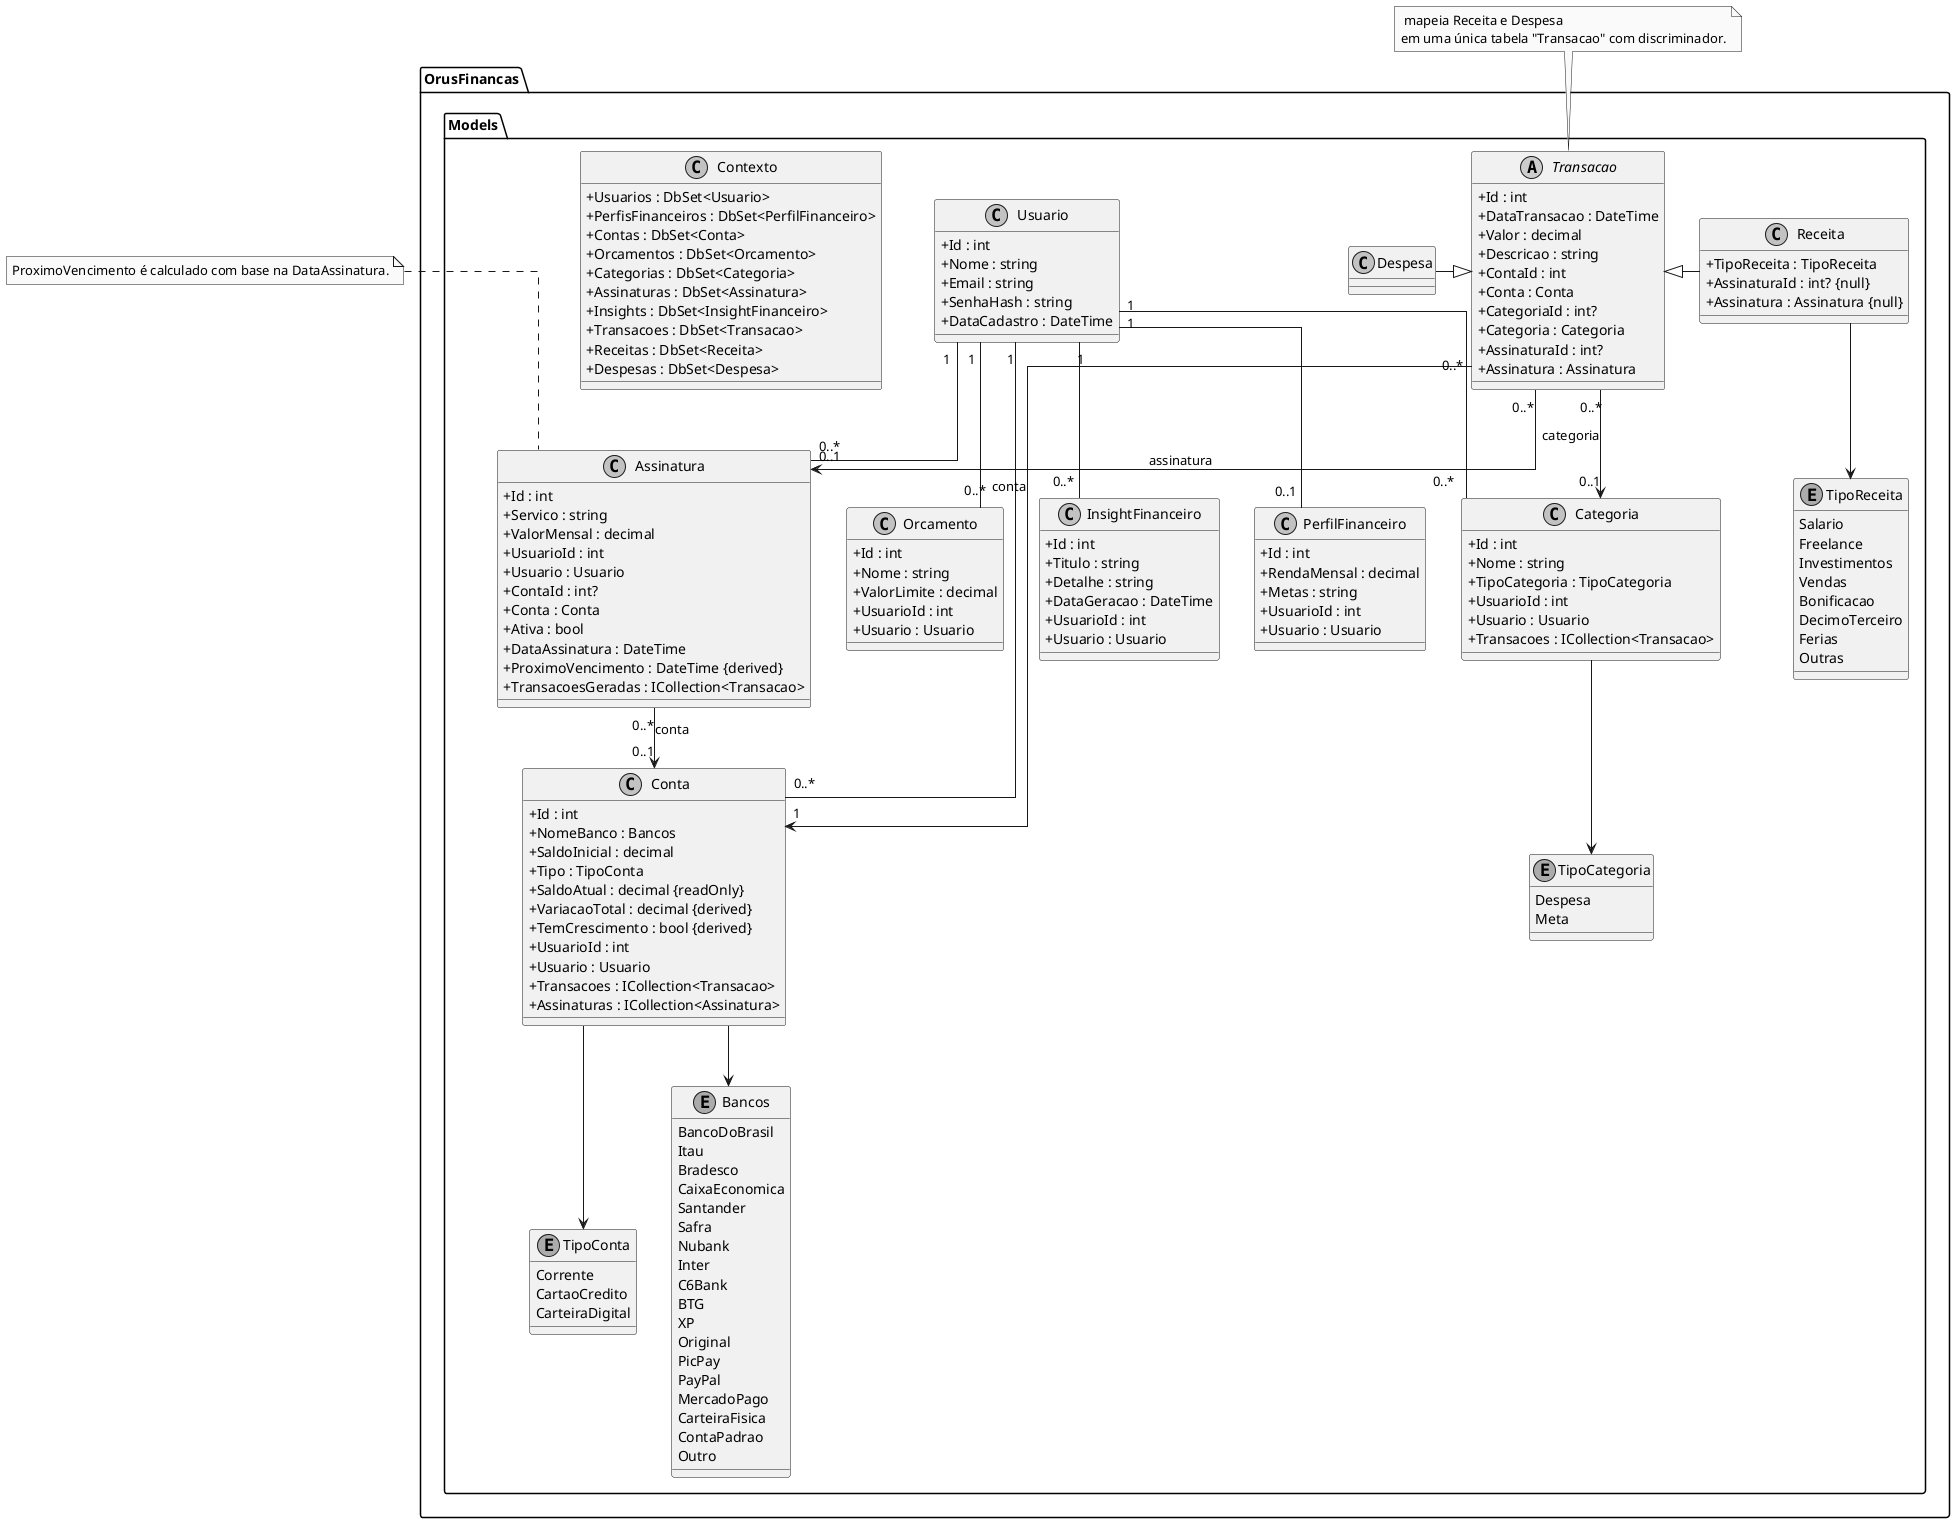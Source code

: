 @startuml
skinparam classAttributeIconSize 0
skinparam linetype ortho
skinparam monochrome true

package "OrusFinancas.Models" {
    class Usuario {
        +Id : int
        +Nome : string
        +Email : string
        +SenhaHash : string
        +DataCadastro : DateTime
    }

    class PerfilFinanceiro {
        +Id : int
        +RendaMensal : decimal
        +Metas : string
        +UsuarioId : int
        +Usuario : Usuario
    }

    class Conta {
        +Id : int
        +NomeBanco : Bancos
        +SaldoInicial : decimal
        +Tipo : TipoConta
        +SaldoAtual : decimal {readOnly}
        +VariacaoTotal : decimal {derived}
        +TemCrescimento : bool {derived}
        +UsuarioId : int
        +Usuario : Usuario
        +Transacoes : ICollection<Transacao>
        +Assinaturas : ICollection<Assinatura>
    }

    class Categoria {
        +Id : int
        +Nome : string
        +TipoCategoria : TipoCategoria
        +UsuarioId : int
        +Usuario : Usuario
        +Transacoes : ICollection<Transacao>
    }

    class Assinatura {
        +Id : int
        +Servico : string
        +ValorMensal : decimal
        +UsuarioId : int
        +Usuario : Usuario
        +ContaId : int?
        +Conta : Conta
        +Ativa : bool
        +DataAssinatura : DateTime
        +ProximoVencimento : DateTime {derived}
        +TransacoesGeradas : ICollection<Transacao>
    }

    abstract class Transacao {
        +Id : int
        +DataTransacao : DateTime
        +Valor : decimal
        +Descricao : string
        +ContaId : int
        +Conta : Conta
        +CategoriaId : int?
        +Categoria : Categoria
        +AssinaturaId : int?
        +Assinatura : Assinatura
    }

    class Receita {
        +TipoReceita : TipoReceita
        +AssinaturaId : int? {null}
        +Assinatura : Assinatura {null}
    }

    class Despesa {
    }

    class Orcamento {
        +Id : int
        +Nome : string
        +ValorLimite : decimal
        +UsuarioId : int
        +Usuario : Usuario
    }

    class InsightFinanceiro {
        +Id : int
        +Titulo : string
        +Detalhe : string
        +DataGeracao : DateTime
        +UsuarioId : int
        +Usuario : Usuario
    }

    class Contexto {
        +Usuarios : DbSet<Usuario>
        +PerfisFinanceiros : DbSet<PerfilFinanceiro>
        +Contas : DbSet<Conta>
        +Orcamentos : DbSet<Orcamento>
        +Categorias : DbSet<Categoria>
        +Assinaturas : DbSet<Assinatura>
        +Insights : DbSet<InsightFinanceiro>
        +Transacoes : DbSet<Transacao>
        +Receitas : DbSet<Receita>
        +Despesas : DbSet<Despesa>
    }

    enum TipoConta {
        Corrente
        CartaoCredito
        CarteiraDigital
    }

    enum Bancos {
        BancoDoBrasil
        Itau
        Bradesco
        CaixaEconomica
        Santander
        Safra
        Nubank
        Inter
        C6Bank
        BTG
        XP
        Original
        PicPay
        PayPal
        MercadoPago
        CarteiraFisica
        ContaPadrao
        Outro
    }

    enum TipoCategoria {
        Despesa
        Meta
    }

    enum TipoReceita {
        Salario
        Freelance
        Investimentos
        Vendas
        Bonificacao
        DecimoTerceiro
        Ferias
        Outras
    }
}

Usuario "1" -- "0..1" PerfilFinanceiro
Usuario "1" -- "0..*" Conta
Usuario "1" -- "0..*" Categoria
Usuario "1" -- "0..*" Assinatura
Usuario "1" -- "0..*" Orcamento
Usuario "1" -- "0..*" InsightFinanceiro

Transacao "0..*" --> "1" Conta : conta
Transacao "0..*" --> "0..1" Categoria : categoria
Transacao "0..*" --> "0..1" Assinatura : assinatura

Assinatura "0..*" --> "0..1" Conta : conta

Receita -|> Transacao
Despesa -|> Transacao

Conta --> TipoConta
Conta --> Bancos
Categoria --> TipoCategoria
Receita --> TipoReceita

note top of Transacao
 mapeia Receita e Despesa
em uma única tabela "Transacao" com discriminador.
end note

note top of Assinatura
ProximoVencimento é calculado com base na DataAssinatura.
end note

@enduml
